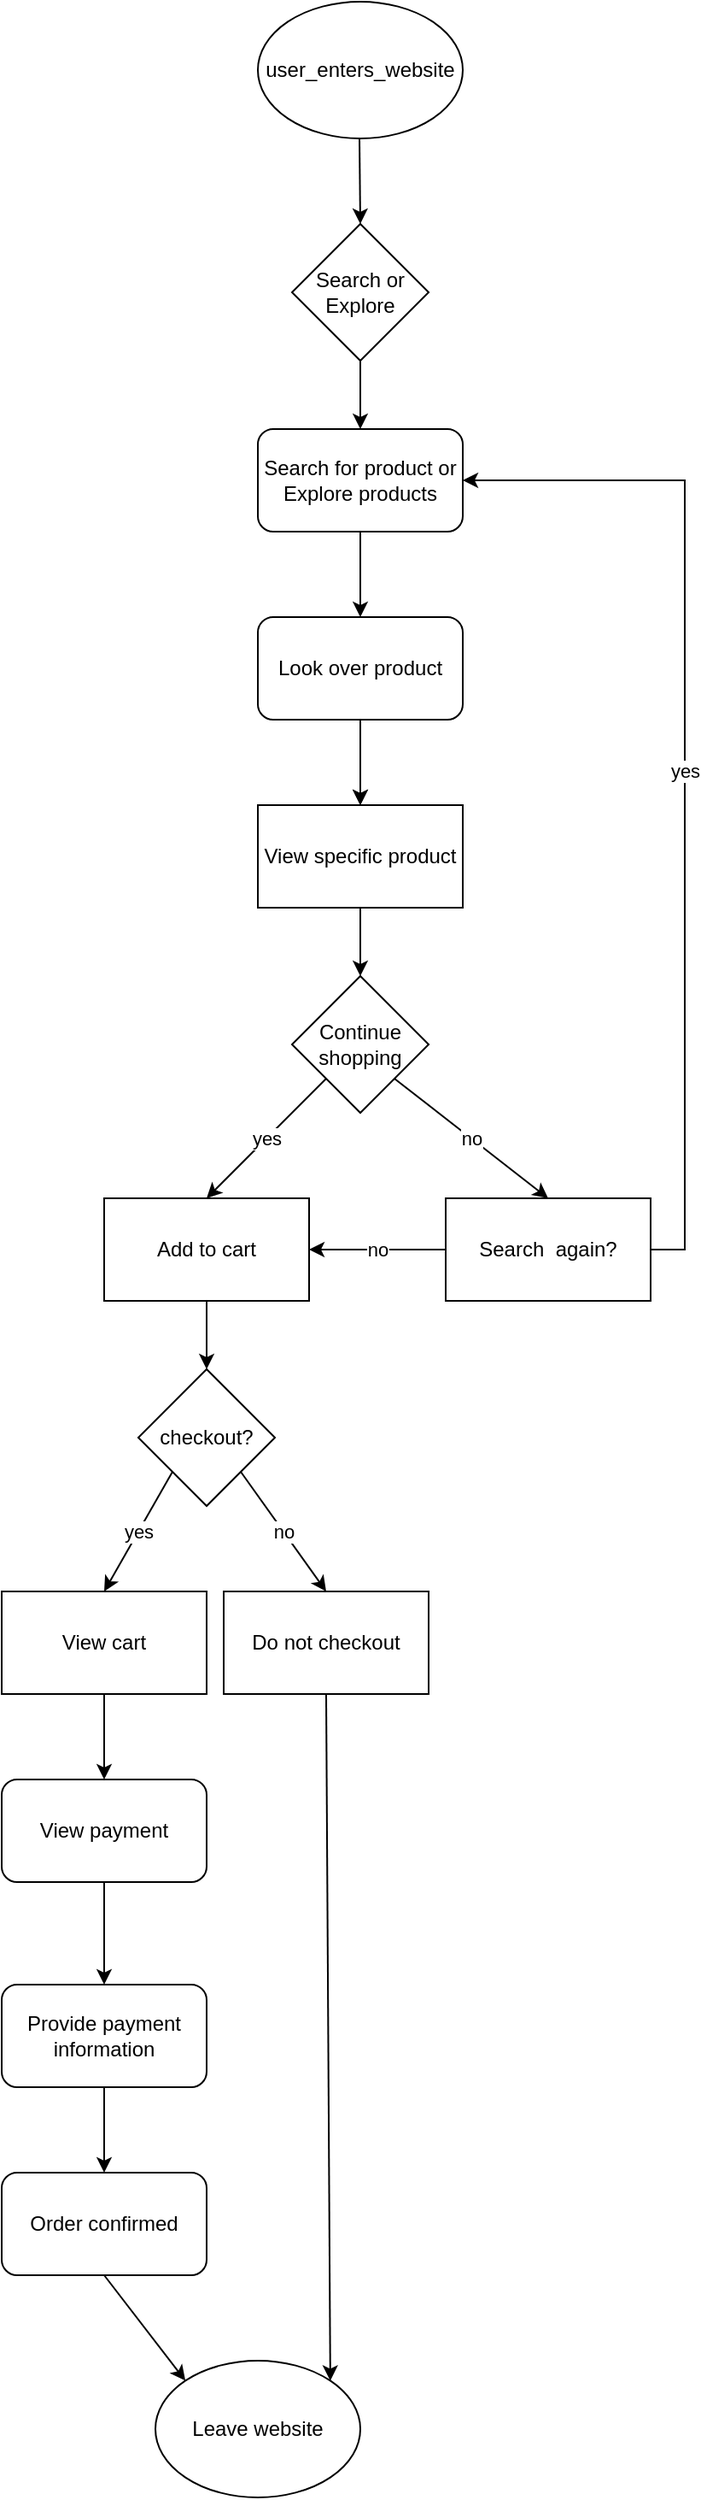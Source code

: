 <mxfile version="21.2.2" type="github">
  <diagram id="C5RBs43oDa-KdzZeNtuy" name="Page-1">
    <mxGraphModel dx="392" dy="504" grid="1" gridSize="10" guides="1" tooltips="1" connect="1" arrows="1" fold="1" page="1" pageScale="1" pageWidth="583" pageHeight="827" math="0" shadow="0">
      <root>
        <mxCell id="WIyWlLk6GJQsqaUBKTNV-0" />
        <mxCell id="WIyWlLk6GJQsqaUBKTNV-1" parent="WIyWlLk6GJQsqaUBKTNV-0" />
        <mxCell id="UGcxe_tueUhQ9n2uPpTb-0" value="user_enters_website" style="ellipse;whiteSpace=wrap;html=1;" vertex="1" parent="WIyWlLk6GJQsqaUBKTNV-1">
          <mxGeometry x="160" y="40" width="120" height="80" as="geometry" />
        </mxCell>
        <mxCell id="UGcxe_tueUhQ9n2uPpTb-3" value="" style="endArrow=classic;html=1;rounded=0;" edge="1" parent="WIyWlLk6GJQsqaUBKTNV-1">
          <mxGeometry width="50" height="50" relative="1" as="geometry">
            <mxPoint x="219.5" y="120" as="sourcePoint" />
            <mxPoint x="220" y="170" as="targetPoint" />
          </mxGeometry>
        </mxCell>
        <mxCell id="UGcxe_tueUhQ9n2uPpTb-7" value="Search or Explore" style="rhombus;whiteSpace=wrap;html=1;" vertex="1" parent="WIyWlLk6GJQsqaUBKTNV-1">
          <mxGeometry x="180" y="170" width="80" height="80" as="geometry" />
        </mxCell>
        <mxCell id="UGcxe_tueUhQ9n2uPpTb-8" value="Search for product or Explore products" style="rounded=1;whiteSpace=wrap;html=1;" vertex="1" parent="WIyWlLk6GJQsqaUBKTNV-1">
          <mxGeometry x="160" y="290" width="120" height="60" as="geometry" />
        </mxCell>
        <mxCell id="UGcxe_tueUhQ9n2uPpTb-9" value="" style="endArrow=classic;html=1;rounded=0;exitX=0.5;exitY=1;exitDx=0;exitDy=0;entryX=0.5;entryY=0;entryDx=0;entryDy=0;" edge="1" parent="WIyWlLk6GJQsqaUBKTNV-1" source="UGcxe_tueUhQ9n2uPpTb-7" target="UGcxe_tueUhQ9n2uPpTb-8">
          <mxGeometry width="50" height="50" relative="1" as="geometry">
            <mxPoint x="240" y="230" as="sourcePoint" />
            <mxPoint x="290" y="290" as="targetPoint" />
          </mxGeometry>
        </mxCell>
        <mxCell id="UGcxe_tueUhQ9n2uPpTb-11" value="" style="endArrow=classic;html=1;rounded=0;exitX=0.5;exitY=1;exitDx=0;exitDy=0;entryX=0.5;entryY=0;entryDx=0;entryDy=0;" edge="1" parent="WIyWlLk6GJQsqaUBKTNV-1" source="UGcxe_tueUhQ9n2uPpTb-8" target="UGcxe_tueUhQ9n2uPpTb-35">
          <mxGeometry width="50" height="50" relative="1" as="geometry">
            <mxPoint x="200" y="410" as="sourcePoint" />
            <mxPoint x="220" y="400" as="targetPoint" />
          </mxGeometry>
        </mxCell>
        <mxCell id="UGcxe_tueUhQ9n2uPpTb-14" value="" style="endArrow=classic;html=1;rounded=0;exitX=0.5;exitY=1;exitDx=0;exitDy=0;entryX=0.5;entryY=0;entryDx=0;entryDy=0;" edge="1" parent="WIyWlLk6GJQsqaUBKTNV-1" target="UGcxe_tueUhQ9n2uPpTb-16">
          <mxGeometry width="50" height="50" relative="1" as="geometry">
            <mxPoint x="220" y="460" as="sourcePoint" />
            <mxPoint x="160" y="530" as="targetPoint" />
          </mxGeometry>
        </mxCell>
        <mxCell id="UGcxe_tueUhQ9n2uPpTb-15" value="" style="endArrow=classic;html=1;rounded=0;exitX=0.5;exitY=1;exitDx=0;exitDy=0;entryX=0.5;entryY=0;entryDx=0;entryDy=0;" edge="1" parent="WIyWlLk6GJQsqaUBKTNV-1" source="UGcxe_tueUhQ9n2uPpTb-16" target="UGcxe_tueUhQ9n2uPpTb-38">
          <mxGeometry width="50" height="50" relative="1" as="geometry">
            <mxPoint x="220" y="460" as="sourcePoint" />
            <mxPoint x="220" y="610" as="targetPoint" />
          </mxGeometry>
        </mxCell>
        <mxCell id="UGcxe_tueUhQ9n2uPpTb-16" value="View specific product" style="rounded=0;whiteSpace=wrap;html=1;" vertex="1" parent="WIyWlLk6GJQsqaUBKTNV-1">
          <mxGeometry x="160" y="510" width="120" height="60" as="geometry" />
        </mxCell>
        <mxCell id="UGcxe_tueUhQ9n2uPpTb-18" value="Add to cart" style="rounded=0;whiteSpace=wrap;html=1;" vertex="1" parent="WIyWlLk6GJQsqaUBKTNV-1">
          <mxGeometry x="70" y="740" width="120" height="60" as="geometry" />
        </mxCell>
        <mxCell id="UGcxe_tueUhQ9n2uPpTb-20" value="" style="endArrow=classic;html=1;rounded=0;exitX=0.5;exitY=1;exitDx=0;exitDy=0;entryX=0.5;entryY=0;entryDx=0;entryDy=0;" edge="1" parent="WIyWlLk6GJQsqaUBKTNV-1" source="UGcxe_tueUhQ9n2uPpTb-18" target="UGcxe_tueUhQ9n2uPpTb-21">
          <mxGeometry width="50" height="50" relative="1" as="geometry">
            <mxPoint x="290" y="700" as="sourcePoint" />
            <mxPoint x="290" y="750" as="targetPoint" />
            <Array as="points" />
          </mxGeometry>
        </mxCell>
        <mxCell id="UGcxe_tueUhQ9n2uPpTb-21" value="checkout?" style="rhombus;whiteSpace=wrap;html=1;" vertex="1" parent="WIyWlLk6GJQsqaUBKTNV-1">
          <mxGeometry x="90" y="840" width="80" height="80" as="geometry" />
        </mxCell>
        <mxCell id="UGcxe_tueUhQ9n2uPpTb-23" value="yes" style="endArrow=classic;html=1;rounded=0;exitX=0;exitY=1;exitDx=0;exitDy=0;entryX=0.5;entryY=0;entryDx=0;entryDy=0;" edge="1" parent="WIyWlLk6GJQsqaUBKTNV-1" source="UGcxe_tueUhQ9n2uPpTb-38" target="UGcxe_tueUhQ9n2uPpTb-18">
          <mxGeometry relative="1" as="geometry">
            <mxPoint x="190" y="670" as="sourcePoint" />
            <mxPoint x="150" y="920" as="targetPoint" />
          </mxGeometry>
        </mxCell>
        <mxCell id="UGcxe_tueUhQ9n2uPpTb-25" value="no" style="endArrow=classic;html=1;rounded=0;exitX=1;exitY=1;exitDx=0;exitDy=0;entryX=0.5;entryY=0;entryDx=0;entryDy=0;" edge="1" parent="WIyWlLk6GJQsqaUBKTNV-1" source="UGcxe_tueUhQ9n2uPpTb-38" target="UGcxe_tueUhQ9n2uPpTb-30">
          <mxGeometry relative="1" as="geometry">
            <mxPoint x="250" y="670" as="sourcePoint" />
            <mxPoint x="300" y="740" as="targetPoint" />
          </mxGeometry>
        </mxCell>
        <mxCell id="UGcxe_tueUhQ9n2uPpTb-28" value="yes" style="endArrow=classic;html=1;rounded=0;exitX=0;exitY=1;exitDx=0;exitDy=0;entryX=0.5;entryY=0;entryDx=0;entryDy=0;" edge="1" parent="WIyWlLk6GJQsqaUBKTNV-1" source="UGcxe_tueUhQ9n2uPpTb-21" target="UGcxe_tueUhQ9n2uPpTb-33">
          <mxGeometry relative="1" as="geometry">
            <mxPoint x="200" y="680" as="sourcePoint" />
            <mxPoint x="90" y="960" as="targetPoint" />
          </mxGeometry>
        </mxCell>
        <mxCell id="UGcxe_tueUhQ9n2uPpTb-29" value="no" style="endArrow=classic;html=1;rounded=0;exitX=1;exitY=1;exitDx=0;exitDy=0;entryX=0.5;entryY=0;entryDx=0;entryDy=0;" edge="1" parent="WIyWlLk6GJQsqaUBKTNV-1" source="UGcxe_tueUhQ9n2uPpTb-21" target="UGcxe_tueUhQ9n2uPpTb-34">
          <mxGeometry relative="1" as="geometry">
            <mxPoint x="260" y="680" as="sourcePoint" />
            <mxPoint x="200" y="960" as="targetPoint" />
          </mxGeometry>
        </mxCell>
        <mxCell id="UGcxe_tueUhQ9n2uPpTb-30" value="Search&amp;nbsp; again?" style="rounded=0;whiteSpace=wrap;html=1;" vertex="1" parent="WIyWlLk6GJQsqaUBKTNV-1">
          <mxGeometry x="270" y="740" width="120" height="60" as="geometry" />
        </mxCell>
        <mxCell id="UGcxe_tueUhQ9n2uPpTb-32" value="no" style="endArrow=classic;html=1;rounded=0;exitX=0;exitY=0.5;exitDx=0;exitDy=0;entryX=1;entryY=0.5;entryDx=0;entryDy=0;" edge="1" parent="WIyWlLk6GJQsqaUBKTNV-1" source="UGcxe_tueUhQ9n2uPpTb-30" target="UGcxe_tueUhQ9n2uPpTb-18">
          <mxGeometry relative="1" as="geometry">
            <mxPoint x="180" y="910" as="sourcePoint" />
            <mxPoint x="213" y="778" as="targetPoint" />
          </mxGeometry>
        </mxCell>
        <mxCell id="UGcxe_tueUhQ9n2uPpTb-33" value="View cart" style="rounded=0;whiteSpace=wrap;html=1;" vertex="1" parent="WIyWlLk6GJQsqaUBKTNV-1">
          <mxGeometry x="10" y="970" width="120" height="60" as="geometry" />
        </mxCell>
        <mxCell id="UGcxe_tueUhQ9n2uPpTb-34" value="Do not checkout" style="rounded=0;whiteSpace=wrap;html=1;" vertex="1" parent="WIyWlLk6GJQsqaUBKTNV-1">
          <mxGeometry x="140" y="970" width="120" height="60" as="geometry" />
        </mxCell>
        <mxCell id="UGcxe_tueUhQ9n2uPpTb-37" value="" style="edgeStyle=orthogonalEdgeStyle;rounded=0;orthogonalLoop=1;jettySize=auto;html=1;exitX=0.5;exitY=1;exitDx=0;exitDy=0;" edge="1" parent="WIyWlLk6GJQsqaUBKTNV-1" source="UGcxe_tueUhQ9n2uPpTb-35" target="UGcxe_tueUhQ9n2uPpTb-16">
          <mxGeometry relative="1" as="geometry" />
        </mxCell>
        <mxCell id="UGcxe_tueUhQ9n2uPpTb-35" value="Look over product" style="rounded=1;whiteSpace=wrap;html=1;" vertex="1" parent="WIyWlLk6GJQsqaUBKTNV-1">
          <mxGeometry x="160" y="400" width="120" height="60" as="geometry" />
        </mxCell>
        <mxCell id="UGcxe_tueUhQ9n2uPpTb-38" value="Continue shopping" style="rhombus;whiteSpace=wrap;html=1;" vertex="1" parent="WIyWlLk6GJQsqaUBKTNV-1">
          <mxGeometry x="180" y="610" width="80" height="80" as="geometry" />
        </mxCell>
        <mxCell id="UGcxe_tueUhQ9n2uPpTb-40" value="yes" style="endArrow=classic;html=1;rounded=0;exitX=1;exitY=0.5;exitDx=0;exitDy=0;entryX=1;entryY=0.5;entryDx=0;entryDy=0;" edge="1" parent="WIyWlLk6GJQsqaUBKTNV-1" source="UGcxe_tueUhQ9n2uPpTb-30" target="UGcxe_tueUhQ9n2uPpTb-8">
          <mxGeometry relative="1" as="geometry">
            <mxPoint x="210" y="680" as="sourcePoint" />
            <mxPoint x="390" y="250" as="targetPoint" />
            <Array as="points">
              <mxPoint x="410" y="770" />
              <mxPoint x="410" y="720" />
              <mxPoint x="410" y="630" />
              <mxPoint x="410" y="470" />
              <mxPoint x="410" y="390" />
              <mxPoint x="410" y="320" />
            </Array>
          </mxGeometry>
        </mxCell>
        <mxCell id="UGcxe_tueUhQ9n2uPpTb-41" value="" style="endArrow=classic;html=1;rounded=0;exitX=0.5;exitY=1;exitDx=0;exitDy=0;entryX=0.5;entryY=0;entryDx=0;entryDy=0;" edge="1" parent="WIyWlLk6GJQsqaUBKTNV-1" source="UGcxe_tueUhQ9n2uPpTb-33" target="UGcxe_tueUhQ9n2uPpTb-42">
          <mxGeometry width="50" height="50" relative="1" as="geometry">
            <mxPoint x="140" y="810" as="sourcePoint" />
            <mxPoint x="70" y="1080" as="targetPoint" />
            <Array as="points" />
          </mxGeometry>
        </mxCell>
        <mxCell id="UGcxe_tueUhQ9n2uPpTb-42" value="View payment" style="rounded=1;whiteSpace=wrap;html=1;" vertex="1" parent="WIyWlLk6GJQsqaUBKTNV-1">
          <mxGeometry x="10" y="1080" width="120" height="60" as="geometry" />
        </mxCell>
        <mxCell id="UGcxe_tueUhQ9n2uPpTb-43" value="" style="endArrow=classic;html=1;rounded=0;exitX=0.5;exitY=1;exitDx=0;exitDy=0;entryX=0.5;entryY=0;entryDx=0;entryDy=0;" edge="1" parent="WIyWlLk6GJQsqaUBKTNV-1" source="UGcxe_tueUhQ9n2uPpTb-42" target="UGcxe_tueUhQ9n2uPpTb-44">
          <mxGeometry width="50" height="50" relative="1" as="geometry">
            <mxPoint x="90" y="1200" as="sourcePoint" />
            <mxPoint x="70" y="1190" as="targetPoint" />
          </mxGeometry>
        </mxCell>
        <mxCell id="UGcxe_tueUhQ9n2uPpTb-44" value="Provide payment information" style="rounded=1;whiteSpace=wrap;html=1;" vertex="1" parent="WIyWlLk6GJQsqaUBKTNV-1">
          <mxGeometry x="10" y="1200" width="120" height="60" as="geometry" />
        </mxCell>
        <mxCell id="UGcxe_tueUhQ9n2uPpTb-45" value="" style="endArrow=classic;html=1;rounded=0;exitX=0.5;exitY=1;exitDx=0;exitDy=0;entryX=0.5;entryY=0;entryDx=0;entryDy=0;" edge="1" parent="WIyWlLk6GJQsqaUBKTNV-1" source="UGcxe_tueUhQ9n2uPpTb-44" target="UGcxe_tueUhQ9n2uPpTb-46">
          <mxGeometry width="50" height="50" relative="1" as="geometry">
            <mxPoint x="60" y="1320" as="sourcePoint" />
            <mxPoint x="70" y="1300" as="targetPoint" />
          </mxGeometry>
        </mxCell>
        <mxCell id="UGcxe_tueUhQ9n2uPpTb-46" value="Order confirmed" style="rounded=1;whiteSpace=wrap;html=1;" vertex="1" parent="WIyWlLk6GJQsqaUBKTNV-1">
          <mxGeometry x="10" y="1310" width="120" height="60" as="geometry" />
        </mxCell>
        <mxCell id="UGcxe_tueUhQ9n2uPpTb-47" value="Leave website" style="ellipse;whiteSpace=wrap;html=1;" vertex="1" parent="WIyWlLk6GJQsqaUBKTNV-1">
          <mxGeometry x="100" y="1420" width="120" height="80" as="geometry" />
        </mxCell>
        <mxCell id="UGcxe_tueUhQ9n2uPpTb-48" value="" style="endArrow=classic;html=1;rounded=0;exitX=0.5;exitY=1;exitDx=0;exitDy=0;entryX=0;entryY=0;entryDx=0;entryDy=0;" edge="1" parent="WIyWlLk6GJQsqaUBKTNV-1" source="UGcxe_tueUhQ9n2uPpTb-46" target="UGcxe_tueUhQ9n2uPpTb-47">
          <mxGeometry width="50" height="50" relative="1" as="geometry">
            <mxPoint x="120" y="1410" as="sourcePoint" />
            <mxPoint x="170" y="1360" as="targetPoint" />
          </mxGeometry>
        </mxCell>
        <mxCell id="UGcxe_tueUhQ9n2uPpTb-49" value="" style="endArrow=classic;html=1;rounded=0;exitX=0.5;exitY=1;exitDx=0;exitDy=0;entryX=1;entryY=0;entryDx=0;entryDy=0;" edge="1" parent="WIyWlLk6GJQsqaUBKTNV-1" source="UGcxe_tueUhQ9n2uPpTb-34" target="UGcxe_tueUhQ9n2uPpTb-47">
          <mxGeometry width="50" height="50" relative="1" as="geometry">
            <mxPoint x="170" y="1330" as="sourcePoint" />
            <mxPoint x="220" y="1280" as="targetPoint" />
          </mxGeometry>
        </mxCell>
      </root>
    </mxGraphModel>
  </diagram>
</mxfile>
